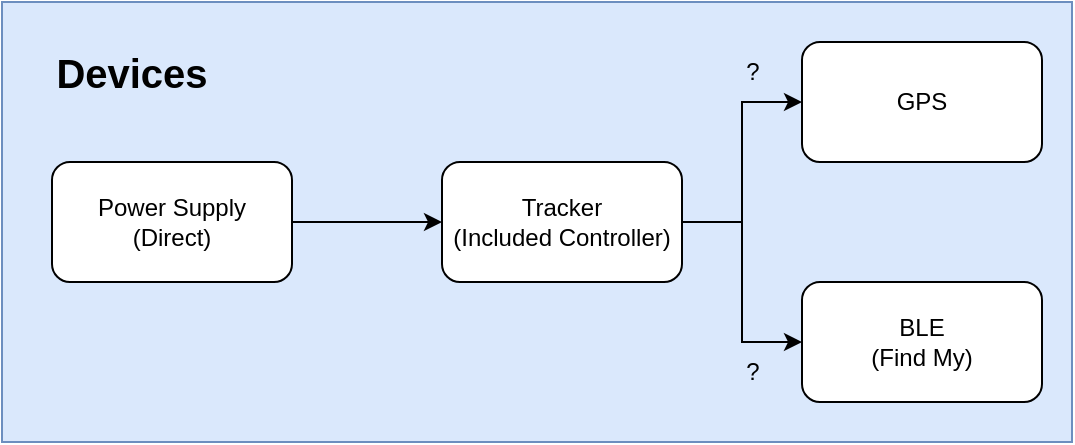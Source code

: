 <mxfile version="28.2.1">
  <diagram name="Page-1" id="xbrMlowVpysPjEKhbVqo">
    <mxGraphModel dx="1785" dy="481" grid="1" gridSize="10" guides="1" tooltips="1" connect="1" arrows="1" fold="1" page="1" pageScale="1" pageWidth="850" pageHeight="1100" math="0" shadow="0">
      <root>
        <mxCell id="0" />
        <mxCell id="1" parent="0" />
        <mxCell id="svbZnB81R6wZBrqTPmot-6" value="" style="rounded=0;whiteSpace=wrap;html=1;fillColor=#dae8fc;strokeColor=#6c8ebf;" vertex="1" parent="1">
          <mxGeometry x="-60" y="120" width="535" height="220" as="geometry" />
        </mxCell>
        <mxCell id="svbZnB81R6wZBrqTPmot-16" style="edgeStyle=orthogonalEdgeStyle;rounded=0;orthogonalLoop=1;jettySize=auto;html=1;entryX=0;entryY=0.5;entryDx=0;entryDy=0;" edge="1" parent="1" source="svbZnB81R6wZBrqTPmot-1" target="svbZnB81R6wZBrqTPmot-2">
          <mxGeometry relative="1" as="geometry" />
        </mxCell>
        <mxCell id="svbZnB81R6wZBrqTPmot-17" style="edgeStyle=orthogonalEdgeStyle;rounded=0;orthogonalLoop=1;jettySize=auto;html=1;entryX=0;entryY=0.5;entryDx=0;entryDy=0;" edge="1" parent="1" source="svbZnB81R6wZBrqTPmot-1" target="svbZnB81R6wZBrqTPmot-3">
          <mxGeometry relative="1" as="geometry" />
        </mxCell>
        <mxCell id="svbZnB81R6wZBrqTPmot-1" value="Tracker&lt;div&gt;(Included Controller)&lt;/div&gt;" style="rounded=1;whiteSpace=wrap;html=1;" vertex="1" parent="1">
          <mxGeometry x="160" y="200" width="120" height="60" as="geometry" />
        </mxCell>
        <mxCell id="svbZnB81R6wZBrqTPmot-2" value="GPS" style="rounded=1;whiteSpace=wrap;html=1;" vertex="1" parent="1">
          <mxGeometry x="340" y="140" width="120" height="60" as="geometry" />
        </mxCell>
        <mxCell id="svbZnB81R6wZBrqTPmot-3" value="BLE&lt;div&gt;(Find My)&lt;/div&gt;" style="rounded=1;whiteSpace=wrap;html=1;" vertex="1" parent="1">
          <mxGeometry x="340" y="260" width="120" height="60" as="geometry" />
        </mxCell>
        <mxCell id="svbZnB81R6wZBrqTPmot-7" value="Devices" style="text;html=1;align=center;verticalAlign=middle;whiteSpace=wrap;rounded=0;fontSize=20;fontStyle=1" vertex="1" parent="1">
          <mxGeometry x="-35" y="140" width="80" height="30" as="geometry" />
        </mxCell>
        <mxCell id="svbZnB81R6wZBrqTPmot-19" style="edgeStyle=orthogonalEdgeStyle;rounded=0;orthogonalLoop=1;jettySize=auto;html=1;entryX=0;entryY=0.5;entryDx=0;entryDy=0;" edge="1" parent="1" source="svbZnB81R6wZBrqTPmot-18" target="svbZnB81R6wZBrqTPmot-1">
          <mxGeometry relative="1" as="geometry" />
        </mxCell>
        <mxCell id="svbZnB81R6wZBrqTPmot-18" value="Power Supply&lt;br&gt;(Direct)" style="rounded=1;whiteSpace=wrap;html=1;" vertex="1" parent="1">
          <mxGeometry x="-35" y="200" width="120" height="60" as="geometry" />
        </mxCell>
        <mxCell id="svbZnB81R6wZBrqTPmot-20" value="?" style="text;html=1;align=center;verticalAlign=middle;resizable=0;points=[];autosize=1;strokeColor=none;fillColor=none;" vertex="1" parent="1">
          <mxGeometry x="300" y="140" width="30" height="30" as="geometry" />
        </mxCell>
        <mxCell id="svbZnB81R6wZBrqTPmot-21" value="?" style="text;html=1;align=center;verticalAlign=middle;resizable=0;points=[];autosize=1;strokeColor=none;fillColor=none;" vertex="1" parent="1">
          <mxGeometry x="300" y="290" width="30" height="30" as="geometry" />
        </mxCell>
      </root>
    </mxGraphModel>
  </diagram>
</mxfile>
